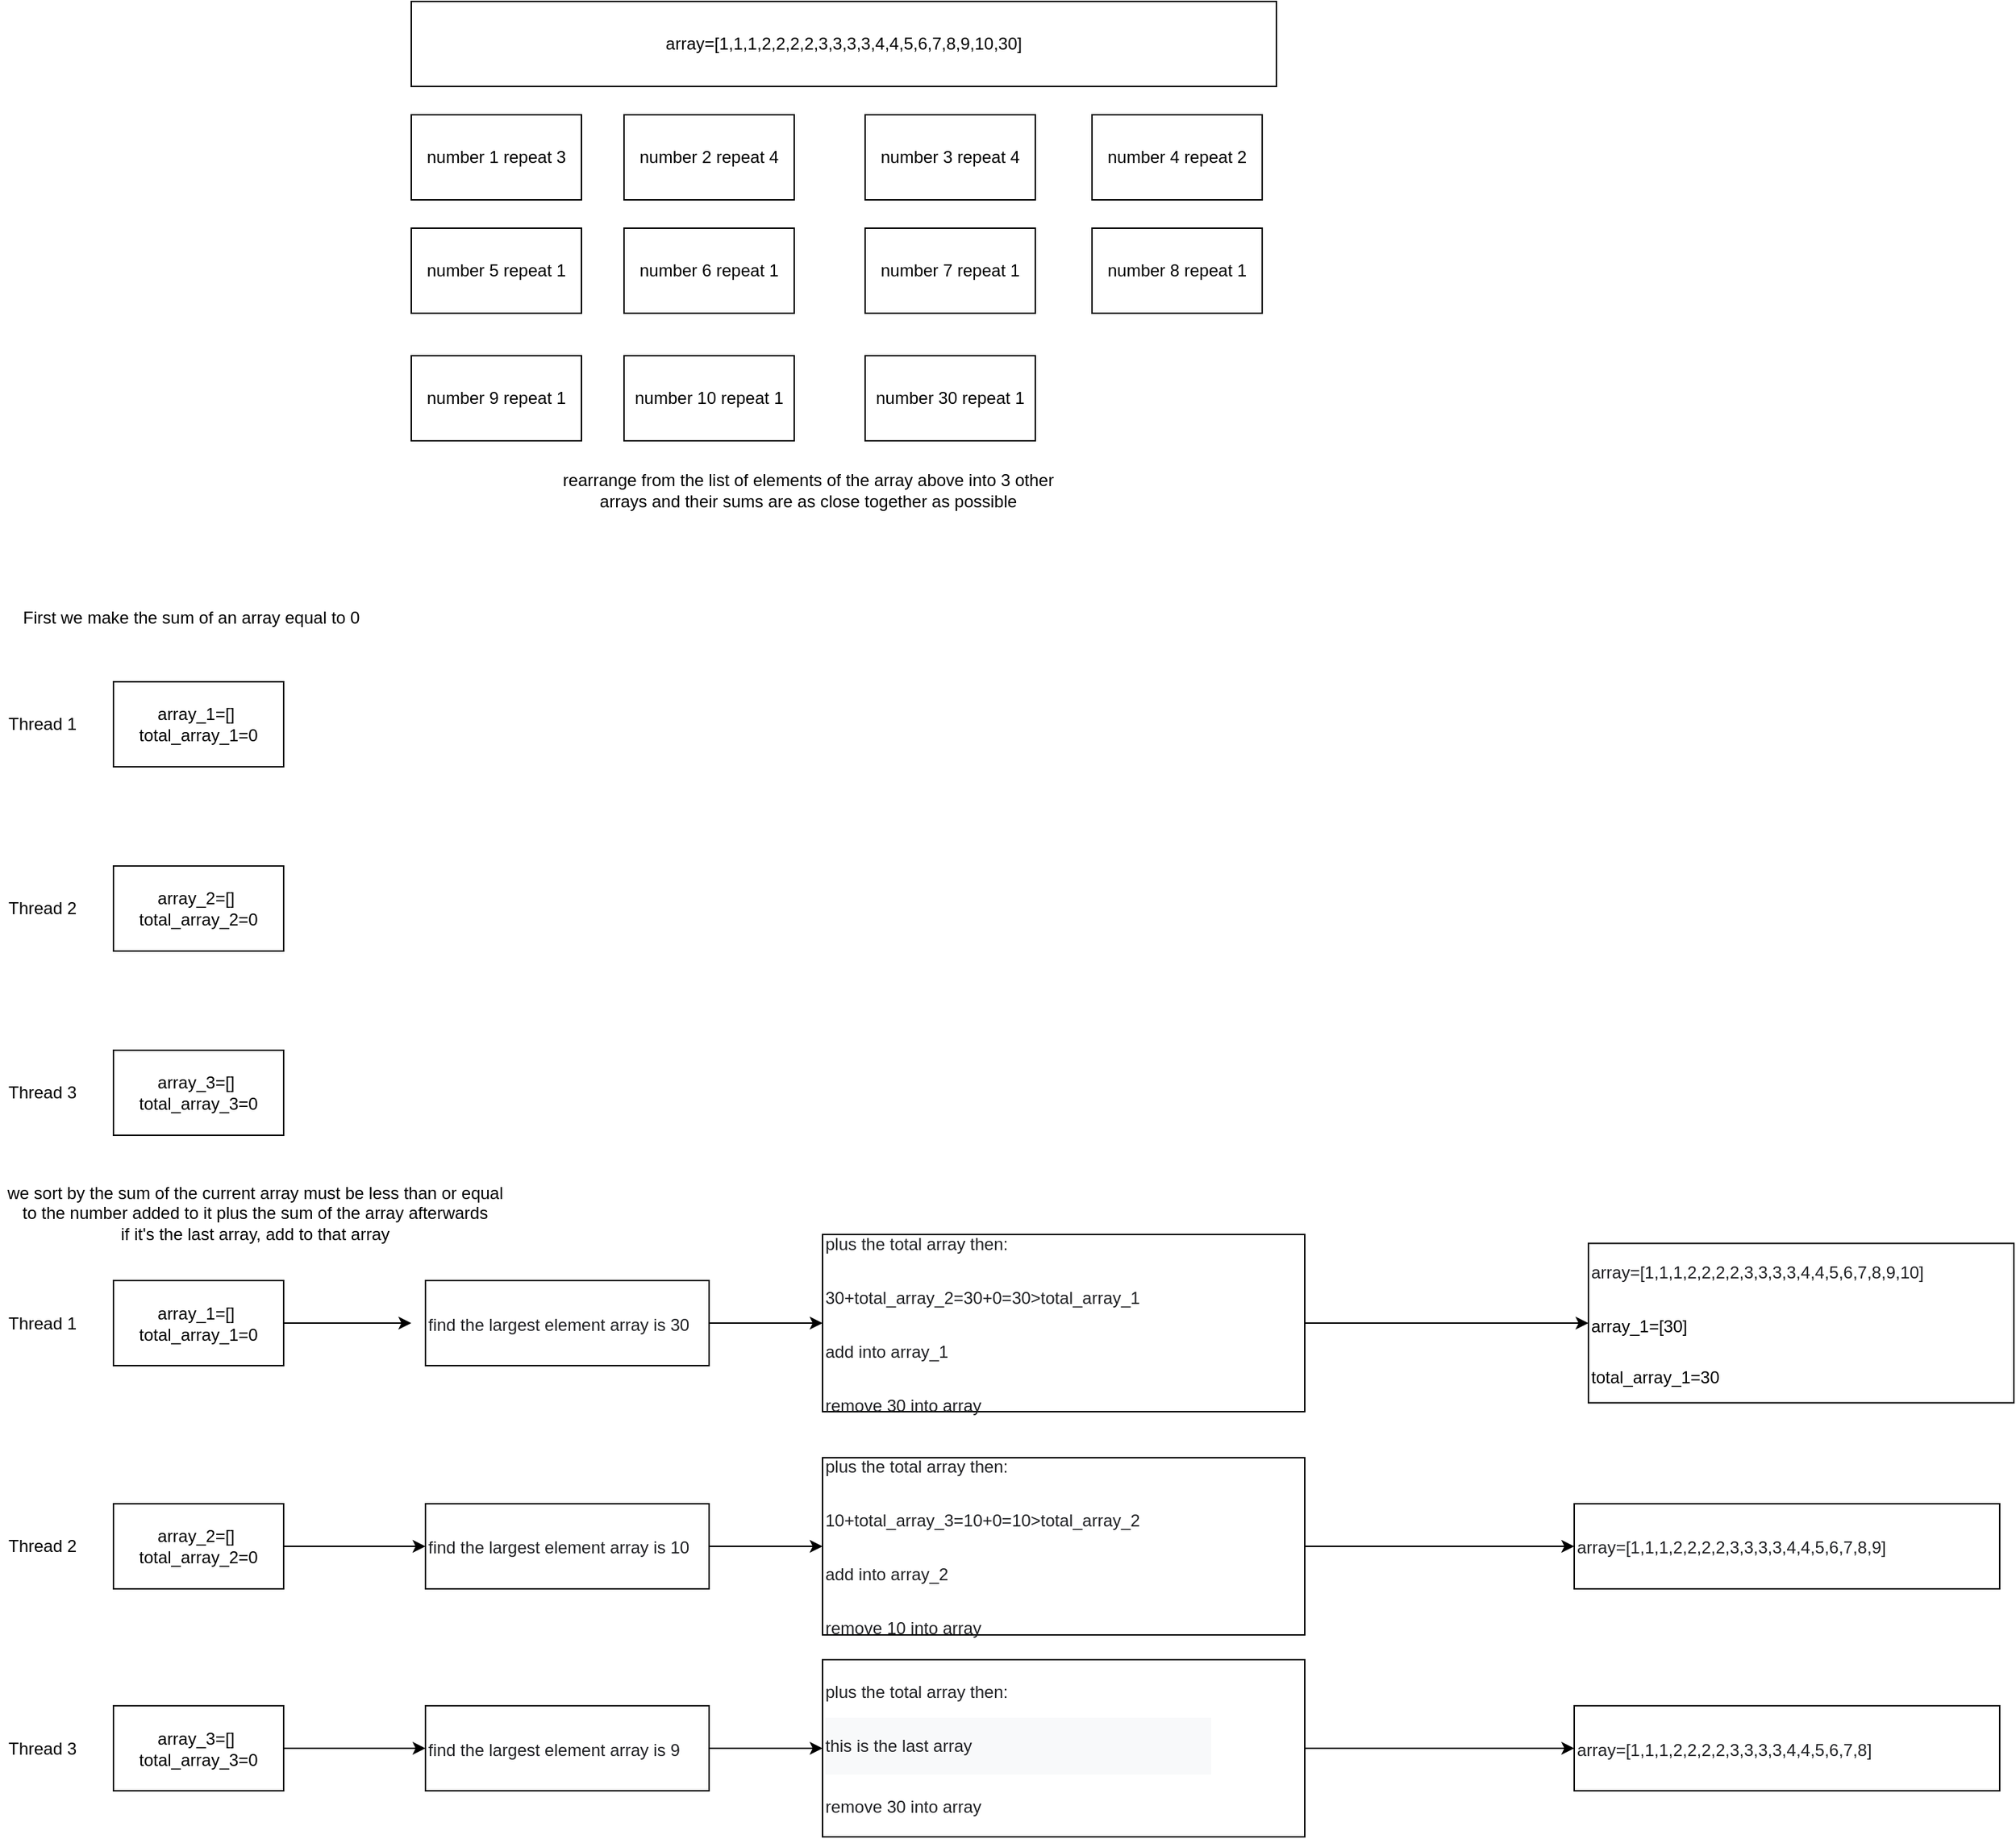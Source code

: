 <mxfile version="20.5.1" type="github">
  <diagram id="G98q_UxKe3HcsfpWrHot" name="Page-1">
    <mxGraphModel dx="1822" dy="1194" grid="1" gridSize="10" guides="1" tooltips="1" connect="1" arrows="1" fold="1" page="0" pageScale="1" pageWidth="583" pageHeight="413" math="0" shadow="0">
      <root>
        <mxCell id="0" />
        <mxCell id="1" parent="0" />
        <mxCell id="jDLYK8TEgY8uNV4DHBNw-1" value="Thread 1" style="text;html=1;strokeColor=none;fillColor=none;align=center;verticalAlign=middle;whiteSpace=wrap;rounded=0;" vertex="1" parent="1">
          <mxGeometry x="-120" y="797.5" width="60" height="30" as="geometry" />
        </mxCell>
        <mxCell id="jDLYK8TEgY8uNV4DHBNw-2" value="Thread 2" style="text;html=1;strokeColor=none;fillColor=none;align=center;verticalAlign=middle;whiteSpace=wrap;rounded=0;" vertex="1" parent="1">
          <mxGeometry x="-120" y="955" width="60" height="30" as="geometry" />
        </mxCell>
        <mxCell id="jDLYK8TEgY8uNV4DHBNw-3" value="Thread 3" style="text;html=1;strokeColor=none;fillColor=none;align=center;verticalAlign=middle;whiteSpace=wrap;rounded=0;" vertex="1" parent="1">
          <mxGeometry x="-120" y="1097.5" width="60" height="30" as="geometry" />
        </mxCell>
        <mxCell id="jDLYK8TEgY8uNV4DHBNw-7" value="array=[1,1,1,2,2,2,2,3,3,3,3,4,4,5,6,7,8,9,10,30]" style="rounded=0;whiteSpace=wrap;html=1;" vertex="1" parent="1">
          <mxGeometry x="170" y="-120" width="610" height="60" as="geometry" />
        </mxCell>
        <mxCell id="jDLYK8TEgY8uNV4DHBNw-8" value="number 1 repeat 3" style="whiteSpace=wrap;html=1;" vertex="1" parent="1">
          <mxGeometry x="170" y="-40" width="120" height="60" as="geometry" />
        </mxCell>
        <mxCell id="jDLYK8TEgY8uNV4DHBNw-9" value="number 2 repeat 4" style="whiteSpace=wrap;html=1;" vertex="1" parent="1">
          <mxGeometry x="320" y="-40" width="120" height="60" as="geometry" />
        </mxCell>
        <mxCell id="jDLYK8TEgY8uNV4DHBNw-10" value="number 3 repeat 4" style="whiteSpace=wrap;html=1;" vertex="1" parent="1">
          <mxGeometry x="490" y="-40" width="120" height="60" as="geometry" />
        </mxCell>
        <mxCell id="jDLYK8TEgY8uNV4DHBNw-11" value="number 4 repeat 2" style="whiteSpace=wrap;html=1;" vertex="1" parent="1">
          <mxGeometry x="650" y="-40" width="120" height="60" as="geometry" />
        </mxCell>
        <mxCell id="jDLYK8TEgY8uNV4DHBNw-12" value="number 5 repeat 1" style="whiteSpace=wrap;html=1;" vertex="1" parent="1">
          <mxGeometry x="170" y="40" width="120" height="60" as="geometry" />
        </mxCell>
        <mxCell id="jDLYK8TEgY8uNV4DHBNw-13" value="number 6 repeat 1" style="whiteSpace=wrap;html=1;" vertex="1" parent="1">
          <mxGeometry x="320" y="40" width="120" height="60" as="geometry" />
        </mxCell>
        <mxCell id="jDLYK8TEgY8uNV4DHBNw-14" value="number 7 repeat 1" style="whiteSpace=wrap;html=1;" vertex="1" parent="1">
          <mxGeometry x="490" y="40" width="120" height="60" as="geometry" />
        </mxCell>
        <mxCell id="jDLYK8TEgY8uNV4DHBNw-15" value="number 8 repeat 1" style="whiteSpace=wrap;html=1;" vertex="1" parent="1">
          <mxGeometry x="650" y="40" width="120" height="60" as="geometry" />
        </mxCell>
        <mxCell id="jDLYK8TEgY8uNV4DHBNw-16" value="number 9 repeat 1" style="whiteSpace=wrap;html=1;" vertex="1" parent="1">
          <mxGeometry x="170" y="130" width="120" height="60" as="geometry" />
        </mxCell>
        <mxCell id="jDLYK8TEgY8uNV4DHBNw-17" value="number 10 repeat 1" style="whiteSpace=wrap;html=1;" vertex="1" parent="1">
          <mxGeometry x="320" y="130" width="120" height="60" as="geometry" />
        </mxCell>
        <mxCell id="jDLYK8TEgY8uNV4DHBNw-18" value="number 30 repeat 1" style="whiteSpace=wrap;html=1;" vertex="1" parent="1">
          <mxGeometry x="490" y="130" width="120" height="60" as="geometry" />
        </mxCell>
        <mxCell id="jDLYK8TEgY8uNV4DHBNw-20" value="rearrange from the list of elements of the array above into 3 other arrays and their sums are as close together as possible" style="text;html=1;strokeColor=none;fillColor=none;align=center;verticalAlign=middle;whiteSpace=wrap;rounded=0;" vertex="1" parent="1">
          <mxGeometry x="260" y="210" width="380" height="30" as="geometry" />
        </mxCell>
        <mxCell id="jDLYK8TEgY8uNV4DHBNw-21" value="First we make the sum of an array equal to 0" style="text;html=1;strokeColor=none;fillColor=none;align=center;verticalAlign=middle;whiteSpace=wrap;rounded=0;" vertex="1" parent="1">
          <mxGeometry x="-120" y="300" width="270" height="30" as="geometry" />
        </mxCell>
        <mxCell id="jDLYK8TEgY8uNV4DHBNw-22" value="array_1=[]&amp;nbsp;&lt;br&gt;total_array_1=0" style="rounded=0;whiteSpace=wrap;html=1;" vertex="1" parent="1">
          <mxGeometry x="-40" y="782.5" width="120" height="60" as="geometry" />
        </mxCell>
        <mxCell id="jDLYK8TEgY8uNV4DHBNw-58" value="" style="edgeStyle=orthogonalEdgeStyle;rounded=0;orthogonalLoop=1;jettySize=auto;html=1;fontSize=12;" edge="1" parent="1" source="jDLYK8TEgY8uNV4DHBNw-23" target="jDLYK8TEgY8uNV4DHBNw-54">
          <mxGeometry relative="1" as="geometry" />
        </mxCell>
        <mxCell id="jDLYK8TEgY8uNV4DHBNw-23" value="array_2=[]&amp;nbsp;&lt;br&gt;total_array_2=0" style="rounded=0;whiteSpace=wrap;html=1;" vertex="1" parent="1">
          <mxGeometry x="-40" y="940" width="120" height="60" as="geometry" />
        </mxCell>
        <mxCell id="jDLYK8TEgY8uNV4DHBNw-64" value="" style="edgeStyle=orthogonalEdgeStyle;rounded=0;orthogonalLoop=1;jettySize=auto;html=1;fontSize=12;" edge="1" parent="1" source="jDLYK8TEgY8uNV4DHBNw-24" target="jDLYK8TEgY8uNV4DHBNw-60">
          <mxGeometry relative="1" as="geometry" />
        </mxCell>
        <mxCell id="jDLYK8TEgY8uNV4DHBNw-24" value="array_3=[]&amp;nbsp;&lt;br&gt;total_array_3=0" style="rounded=0;whiteSpace=wrap;html=1;" vertex="1" parent="1">
          <mxGeometry x="-40" y="1082.5" width="120" height="60" as="geometry" />
        </mxCell>
        <mxCell id="jDLYK8TEgY8uNV4DHBNw-26" value="" style="endArrow=classic;html=1;rounded=0;exitX=1;exitY=0.5;exitDx=0;exitDy=0;" edge="1" parent="1" source="jDLYK8TEgY8uNV4DHBNw-22">
          <mxGeometry width="50" height="50" relative="1" as="geometry">
            <mxPoint x="270" y="817.5" as="sourcePoint" />
            <mxPoint x="170" y="812.5" as="targetPoint" />
          </mxGeometry>
        </mxCell>
        <mxCell id="jDLYK8TEgY8uNV4DHBNw-33" value="" style="edgeStyle=orthogonalEdgeStyle;rounded=0;orthogonalLoop=1;jettySize=auto;html=1;fontSize=12;" edge="1" parent="1" source="jDLYK8TEgY8uNV4DHBNw-28" target="jDLYK8TEgY8uNV4DHBNw-32">
          <mxGeometry relative="1" as="geometry" />
        </mxCell>
        <mxCell id="jDLYK8TEgY8uNV4DHBNw-28" value="&lt;pre style=&quot;unicode-bidi: isolate; line-height: 36px; border: none; padding: 2px 0.14em 2px 0px; position: relative; margin-top: -2px; margin-bottom: -2px; resize: none; font-family: inherit; overflow: hidden; width: 270.014px; overflow-wrap: break-word; color: rgb(32, 33, 36);&quot; dir=&quot;ltr&quot; id=&quot;tw-target-text&quot; data-placeholder=&quot;Bản dịch&quot; class=&quot;tw-data-text tw-text-large tw-ta&quot;&gt;&lt;span lang=&quot;en&quot; class=&quot;Y2IQFc&quot;&gt;find the largest element array is 30&lt;/span&gt;&lt;/pre&gt;" style="rounded=0;whiteSpace=wrap;html=1;fontSize=12;align=left;" vertex="1" parent="1">
          <mxGeometry x="180" y="782.5" width="200" height="60" as="geometry" />
        </mxCell>
        <mxCell id="jDLYK8TEgY8uNV4DHBNw-49" value="" style="edgeStyle=orthogonalEdgeStyle;rounded=0;orthogonalLoop=1;jettySize=auto;html=1;fontSize=12;" edge="1" parent="1" source="jDLYK8TEgY8uNV4DHBNw-32" target="jDLYK8TEgY8uNV4DHBNw-48">
          <mxGeometry relative="1" as="geometry" />
        </mxCell>
        <mxCell id="jDLYK8TEgY8uNV4DHBNw-32" value="&lt;pre style=&quot;unicode-bidi: isolate; line-height: 0.5; border: none; padding: 2px 0.14em 2px 0px; position: relative; margin-top: -2px; margin-bottom: -2px; resize: none; font-family: inherit; overflow: hidden; width: 270.014px; overflow-wrap: break-word; color: rgb(32, 33, 36);&quot; dir=&quot;ltr&quot; id=&quot;tw-target-text&quot; data-placeholder=&quot;Bản dịch&quot; class=&quot;tw-data-text tw-text-large tw-ta&quot;&gt;&lt;pre style=&quot;unicode-bidi: isolate; line-height: 36px; border: none; padding: 2px 0.14em 2px 0px; position: relative; margin-top: -2px; margin-bottom: -2px; resize: none; font-family: inherit; overflow: hidden; width: 270.014px; overflow-wrap: break-word;&quot; dir=&quot;ltr&quot; id=&quot;tw-target-text&quot; data-placeholder=&quot;Bản dịch&quot; class=&quot;tw-data-text tw-text-large tw-ta&quot;&gt;&lt;span lang=&quot;en&quot; class=&quot;Y2IQFc&quot;&gt;plus the total array then: &lt;/span&gt;&lt;/pre&gt;&lt;pre style=&quot;unicode-bidi: isolate; line-height: 36px; border: none; padding: 2px 0.14em 2px 0px; position: relative; margin-top: -2px; margin-bottom: -2px; resize: none; font-family: inherit; overflow: hidden; width: 270.014px; overflow-wrap: break-word;&quot; dir=&quot;ltr&quot; id=&quot;tw-target-text&quot; data-placeholder=&quot;Bản dịch&quot; class=&quot;tw-data-text tw-text-large tw-ta&quot;&gt;&lt;span lang=&quot;en&quot; class=&quot;Y2IQFc&quot;&gt;30+total_array_2=30+0=30&amp;gt;total_array_1 &lt;/span&gt;&lt;/pre&gt;&lt;pre style=&quot;unicode-bidi: isolate; line-height: 36px; border: none; padding: 2px 0.14em 2px 0px; position: relative; margin-top: -2px; margin-bottom: -2px; resize: none; font-family: inherit; overflow: hidden; width: 270.014px; overflow-wrap: break-word;&quot; dir=&quot;ltr&quot; id=&quot;tw-target-text&quot; data-placeholder=&quot;Bản dịch&quot; class=&quot;tw-data-text tw-text-large tw-ta&quot;&gt;add into &lt;span style=&quot;font-family: inherit; background-color: initial;&quot;&gt;array_1&lt;/span&gt;&lt;/pre&gt;&lt;pre style=&quot;unicode-bidi: isolate; line-height: 36px; border: none; padding: 2px 0.14em 2px 0px; position: relative; margin-top: -2px; margin-bottom: -2px; resize: none; font-family: inherit; overflow: hidden; width: 270.014px; overflow-wrap: break-word;&quot; dir=&quot;ltr&quot; id=&quot;tw-target-text&quot; data-placeholder=&quot;Bản dịch&quot; class=&quot;tw-data-text tw-text-large tw-ta&quot;&gt;&lt;span lang=&quot;en&quot; class=&quot;Y2IQFc&quot;&gt;remove 30 into array &lt;/span&gt;&lt;/pre&gt;&lt;/pre&gt;" style="rounded=0;whiteSpace=wrap;html=1;fontSize=12;align=left;" vertex="1" parent="1">
          <mxGeometry x="460" y="750" width="340" height="125" as="geometry" />
        </mxCell>
        <mxCell id="jDLYK8TEgY8uNV4DHBNw-41" value="we sort by the sum of the current array must be less than or equal to the number added to it plus the sum of the array afterwards&lt;br&gt;if it&#39;s the last array, add to that array" style="text;html=1;strokeColor=none;fillColor=none;align=center;verticalAlign=middle;whiteSpace=wrap;rounded=0;fontSize=12;" vertex="1" parent="1">
          <mxGeometry x="-120" y="720" width="360" height="30" as="geometry" />
        </mxCell>
        <mxCell id="jDLYK8TEgY8uNV4DHBNw-42" value="Thread 1" style="text;html=1;strokeColor=none;fillColor=none;align=center;verticalAlign=middle;whiteSpace=wrap;rounded=0;" vertex="1" parent="1">
          <mxGeometry x="-120" y="375" width="60" height="30" as="geometry" />
        </mxCell>
        <mxCell id="jDLYK8TEgY8uNV4DHBNw-43" value="Thread 2" style="text;html=1;strokeColor=none;fillColor=none;align=center;verticalAlign=middle;whiteSpace=wrap;rounded=0;" vertex="1" parent="1">
          <mxGeometry x="-120" y="505" width="60" height="30" as="geometry" />
        </mxCell>
        <mxCell id="jDLYK8TEgY8uNV4DHBNw-44" value="Thread 3" style="text;html=1;strokeColor=none;fillColor=none;align=center;verticalAlign=middle;whiteSpace=wrap;rounded=0;" vertex="1" parent="1">
          <mxGeometry x="-120" y="635" width="60" height="30" as="geometry" />
        </mxCell>
        <mxCell id="jDLYK8TEgY8uNV4DHBNw-45" value="array_1=[]&amp;nbsp;&lt;br&gt;total_array_1=0" style="rounded=0;whiteSpace=wrap;html=1;" vertex="1" parent="1">
          <mxGeometry x="-40" y="360" width="120" height="60" as="geometry" />
        </mxCell>
        <mxCell id="jDLYK8TEgY8uNV4DHBNw-46" value="array_2=[]&amp;nbsp;&lt;br&gt;total_array_2=0" style="rounded=0;whiteSpace=wrap;html=1;" vertex="1" parent="1">
          <mxGeometry x="-40" y="490" width="120" height="60" as="geometry" />
        </mxCell>
        <mxCell id="jDLYK8TEgY8uNV4DHBNw-47" value="array_3=[]&amp;nbsp;&lt;br&gt;total_array_3=0" style="rounded=0;whiteSpace=wrap;html=1;" vertex="1" parent="1">
          <mxGeometry x="-40" y="620" width="120" height="60" as="geometry" />
        </mxCell>
        <mxCell id="jDLYK8TEgY8uNV4DHBNw-48" value="&lt;pre style=&quot;color: rgb(32, 33, 36); unicode-bidi: isolate; line-height: 36px; border: none; padding: 2px 0.14em 2px 0px; position: relative; margin-top: -2px; margin-bottom: -2px; resize: none; font-family: inherit; overflow: hidden; width: 270.014px; overflow-wrap: break-word;&quot; dir=&quot;ltr&quot; id=&quot;tw-target-text&quot; data-placeholder=&quot;Bản dịch&quot; class=&quot;tw-data-text tw-text-large tw-ta&quot;&gt;array=[1,1,1,2,2,2,2,3,3,3,3,4,4,5,6,7,8,9,10]&lt;/pre&gt;&lt;pre style=&quot;color: rgb(32, 33, 36); unicode-bidi: isolate; line-height: 36px; border: none; padding: 2px 0.14em 2px 0px; position: relative; margin-top: -2px; margin-bottom: -2px; resize: none; font-family: inherit; overflow: hidden; width: 270.014px; overflow-wrap: break-word;&quot; dir=&quot;ltr&quot; id=&quot;tw-target-text&quot; data-placeholder=&quot;Bản dịch&quot; class=&quot;tw-data-text tw-text-large tw-ta&quot;&gt;&lt;span style=&quot;color: rgb(0, 0, 0); text-align: center;&quot;&gt;array_1=[30]&amp;nbsp;&lt;/span&gt;&lt;br style=&quot;color: rgb(0, 0, 0); text-align: center;&quot;&gt;&lt;span style=&quot;color: rgb(0, 0, 0); text-align: center;&quot;&gt;total_array_1=30&lt;/span&gt;&lt;br&gt;&lt;/pre&gt;" style="whiteSpace=wrap;html=1;align=left;rounded=0;" vertex="1" parent="1">
          <mxGeometry x="1000" y="756.25" width="300" height="112.5" as="geometry" />
        </mxCell>
        <mxCell id="jDLYK8TEgY8uNV4DHBNw-53" value="" style="edgeStyle=orthogonalEdgeStyle;rounded=0;orthogonalLoop=1;jettySize=auto;html=1;fontSize=12;" edge="1" parent="1" source="jDLYK8TEgY8uNV4DHBNw-54" target="jDLYK8TEgY8uNV4DHBNw-56">
          <mxGeometry relative="1" as="geometry" />
        </mxCell>
        <mxCell id="jDLYK8TEgY8uNV4DHBNw-54" value="&lt;pre style=&quot;unicode-bidi: isolate; line-height: 36px; border: none; padding: 2px 0.14em 2px 0px; position: relative; margin-top: -2px; margin-bottom: -2px; resize: none; font-family: inherit; overflow: hidden; width: 270.014px; overflow-wrap: break-word; color: rgb(32, 33, 36);&quot; dir=&quot;ltr&quot; id=&quot;tw-target-text&quot; data-placeholder=&quot;Bản dịch&quot; class=&quot;tw-data-text tw-text-large tw-ta&quot;&gt;&lt;span lang=&quot;en&quot; class=&quot;Y2IQFc&quot;&gt;find the largest element array is 10&lt;/span&gt;&lt;/pre&gt;" style="rounded=0;whiteSpace=wrap;html=1;fontSize=12;align=left;" vertex="1" parent="1">
          <mxGeometry x="180" y="940" width="200" height="60" as="geometry" />
        </mxCell>
        <mxCell id="jDLYK8TEgY8uNV4DHBNw-55" value="" style="edgeStyle=orthogonalEdgeStyle;rounded=0;orthogonalLoop=1;jettySize=auto;html=1;fontSize=12;" edge="1" parent="1" source="jDLYK8TEgY8uNV4DHBNw-56" target="jDLYK8TEgY8uNV4DHBNw-57">
          <mxGeometry relative="1" as="geometry" />
        </mxCell>
        <mxCell id="jDLYK8TEgY8uNV4DHBNw-56" value="&lt;pre style=&quot;unicode-bidi: isolate; line-height: 0.5; border: none; padding: 2px 0.14em 2px 0px; position: relative; margin-top: -2px; margin-bottom: -2px; resize: none; font-family: inherit; overflow: hidden; width: 270.014px; overflow-wrap: break-word; color: rgb(32, 33, 36);&quot; dir=&quot;ltr&quot; id=&quot;tw-target-text&quot; data-placeholder=&quot;Bản dịch&quot; class=&quot;tw-data-text tw-text-large tw-ta&quot;&gt;&lt;pre style=&quot;unicode-bidi: isolate; line-height: 36px; border: none; padding: 2px 0.14em 2px 0px; position: relative; margin-top: -2px; margin-bottom: -2px; resize: none; font-family: inherit; overflow: hidden; width: 270.014px; overflow-wrap: break-word;&quot; dir=&quot;ltr&quot; id=&quot;tw-target-text&quot; data-placeholder=&quot;Bản dịch&quot; class=&quot;tw-data-text tw-text-large tw-ta&quot;&gt;&lt;span lang=&quot;en&quot; class=&quot;Y2IQFc&quot;&gt;plus the total array then: &lt;/span&gt;&lt;/pre&gt;&lt;pre style=&quot;unicode-bidi: isolate; line-height: 36px; border: none; padding: 2px 0.14em 2px 0px; position: relative; margin-top: -2px; margin-bottom: -2px; resize: none; font-family: inherit; overflow: hidden; width: 270.014px; overflow-wrap: break-word;&quot; dir=&quot;ltr&quot; id=&quot;tw-target-text&quot; data-placeholder=&quot;Bản dịch&quot; class=&quot;tw-data-text tw-text-large tw-ta&quot;&gt;&lt;span lang=&quot;en&quot; class=&quot;Y2IQFc&quot;&gt;10+total_array_3=10+0=10&amp;gt;total_array_2 &lt;/span&gt;&lt;/pre&gt;&lt;pre style=&quot;unicode-bidi: isolate; line-height: 36px; border: none; padding: 2px 0.14em 2px 0px; position: relative; margin-top: -2px; margin-bottom: -2px; resize: none; font-family: inherit; overflow: hidden; width: 270.014px; overflow-wrap: break-word;&quot; dir=&quot;ltr&quot; id=&quot;tw-target-text&quot; data-placeholder=&quot;Bản dịch&quot; class=&quot;tw-data-text tw-text-large tw-ta&quot;&gt;add into &lt;span style=&quot;font-family: inherit; background-color: initial;&quot;&gt;array_2&lt;/span&gt;&lt;/pre&gt;&lt;pre style=&quot;unicode-bidi: isolate; line-height: 36px; border: none; padding: 2px 0.14em 2px 0px; position: relative; margin-top: -2px; margin-bottom: -2px; resize: none; font-family: inherit; overflow: hidden; width: 270.014px; overflow-wrap: break-word;&quot; dir=&quot;ltr&quot; id=&quot;tw-target-text&quot; data-placeholder=&quot;Bản dịch&quot; class=&quot;tw-data-text tw-text-large tw-ta&quot;&gt;&lt;span lang=&quot;en&quot; class=&quot;Y2IQFc&quot;&gt;remove 10 into array &lt;/span&gt;&lt;/pre&gt;&lt;/pre&gt;" style="rounded=0;whiteSpace=wrap;html=1;fontSize=12;align=left;" vertex="1" parent="1">
          <mxGeometry x="460" y="907.5" width="340" height="125" as="geometry" />
        </mxCell>
        <mxCell id="jDLYK8TEgY8uNV4DHBNw-57" value="&lt;pre style=&quot;color: rgb(32, 33, 36); unicode-bidi: isolate; line-height: 36px; border: none; padding: 2px 0.14em 2px 0px; position: relative; margin-top: -2px; margin-bottom: -2px; resize: none; font-family: inherit; overflow: hidden; width: 270.014px; overflow-wrap: break-word;&quot; dir=&quot;ltr&quot; id=&quot;tw-target-text&quot; data-placeholder=&quot;Bản dịch&quot; class=&quot;tw-data-text tw-text-large tw-ta&quot;&gt;array=[1,1,1,2,2,2,2,3,3,3,3,4,4,5,6,7,8,9]&lt;/pre&gt;" style="whiteSpace=wrap;html=1;align=left;rounded=0;" vertex="1" parent="1">
          <mxGeometry x="990" y="940" width="300" height="60" as="geometry" />
        </mxCell>
        <mxCell id="jDLYK8TEgY8uNV4DHBNw-59" value="" style="edgeStyle=orthogonalEdgeStyle;rounded=0;orthogonalLoop=1;jettySize=auto;html=1;fontSize=12;" edge="1" parent="1" source="jDLYK8TEgY8uNV4DHBNw-60" target="jDLYK8TEgY8uNV4DHBNw-62">
          <mxGeometry relative="1" as="geometry" />
        </mxCell>
        <mxCell id="jDLYK8TEgY8uNV4DHBNw-60" value="&lt;pre style=&quot;unicode-bidi: isolate; line-height: 36px; border: none; padding: 2px 0.14em 2px 0px; position: relative; margin-top: -2px; margin-bottom: -2px; resize: none; font-family: inherit; overflow: hidden; width: 270.014px; overflow-wrap: break-word; color: rgb(32, 33, 36);&quot; dir=&quot;ltr&quot; id=&quot;tw-target-text&quot; data-placeholder=&quot;Bản dịch&quot; class=&quot;tw-data-text tw-text-large tw-ta&quot;&gt;&lt;span lang=&quot;en&quot; class=&quot;Y2IQFc&quot;&gt;find the largest element array is 9&lt;/span&gt;&lt;/pre&gt;" style="rounded=0;whiteSpace=wrap;html=1;fontSize=12;align=left;" vertex="1" parent="1">
          <mxGeometry x="180" y="1082.5" width="200" height="60" as="geometry" />
        </mxCell>
        <mxCell id="jDLYK8TEgY8uNV4DHBNw-61" value="" style="edgeStyle=orthogonalEdgeStyle;rounded=0;orthogonalLoop=1;jettySize=auto;html=1;fontSize=12;" edge="1" parent="1" source="jDLYK8TEgY8uNV4DHBNw-62" target="jDLYK8TEgY8uNV4DHBNw-63">
          <mxGeometry relative="1" as="geometry" />
        </mxCell>
        <mxCell id="jDLYK8TEgY8uNV4DHBNw-62" value="&lt;pre style=&quot;unicode-bidi: isolate; line-height: 0.5; border: none; padding: 2px 0.14em 2px 0px; position: relative; margin-top: -2px; margin-bottom: -2px; resize: none; font-family: inherit; overflow: hidden; width: 270.014px; overflow-wrap: break-word; color: rgb(32, 33, 36);&quot; dir=&quot;ltr&quot; id=&quot;tw-target-text&quot; data-placeholder=&quot;Bản dịch&quot; class=&quot;tw-data-text tw-text-large tw-ta&quot;&gt;&lt;pre style=&quot;unicode-bidi: isolate; line-height: 36px; border: none; padding: 2px 0.14em 2px 0px; position: relative; margin-top: -2px; margin-bottom: -2px; resize: none; font-family: inherit; overflow: hidden; width: 270.014px; overflow-wrap: break-word;&quot; dir=&quot;ltr&quot; id=&quot;tw-target-text&quot; data-placeholder=&quot;Bản dịch&quot; class=&quot;tw-data-text tw-text-large tw-ta&quot;&gt;&lt;span lang=&quot;en&quot; class=&quot;Y2IQFc&quot;&gt;plus the total array then: &lt;/span&gt;&lt;/pre&gt;&lt;pre style=&quot;unicode-bidi: isolate; line-height: 36px; border: none; padding: 2px 0.14em 2px 0px; position: relative; margin-top: -2px; margin-bottom: -2px; resize: none; font-family: inherit; overflow: hidden; width: 270.014px; overflow-wrap: break-word;&quot; dir=&quot;ltr&quot; id=&quot;tw-target-text&quot; data-placeholder=&quot;Bản dịch&quot; class=&quot;tw-data-text tw-text-large tw-ta&quot;&gt;&lt;span lang=&quot;en&quot; class=&quot;Y2IQFc&quot;&gt;&lt;pre style=&quot;unicode-bidi: isolate; line-height: 36px; background-color: rgb(248, 249, 250); border: none; padding: 2px 0.14em 2px 0px; position: relative; margin-top: -2px; margin-bottom: -2px; resize: none; font-family: inherit; overflow: hidden; width: 270.014px; overflow-wrap: break-word;&quot; dir=&quot;ltr&quot; id=&quot;tw-target-text&quot; data-placeholder=&quot;Bản dịch&quot; class=&quot;tw-data-text tw-text-large tw-ta&quot;&gt;&lt;span style=&quot;&quot; lang=&quot;en&quot; class=&quot;Y2IQFc&quot;&gt;&lt;font style=&quot;font-size: 12px;&quot;&gt;this is the last array&lt;/font&gt;&lt;/span&gt;&lt;/pre&gt;&lt;/span&gt;&lt;/pre&gt;&lt;pre style=&quot;unicode-bidi: isolate; line-height: 36px; border: none; padding: 2px 0.14em 2px 0px; position: relative; margin-top: -2px; margin-bottom: -2px; resize: none; font-family: inherit; overflow: hidden; width: 270.014px; overflow-wrap: break-word;&quot; dir=&quot;ltr&quot; id=&quot;tw-target-text&quot; data-placeholder=&quot;Bản dịch&quot; class=&quot;tw-data-text tw-text-large tw-ta&quot;&gt;&lt;span lang=&quot;en&quot; class=&quot;Y2IQFc&quot;&gt;&lt;div style=&quot;overflow: hidden; position: relative; outline: 0px;&quot; tabindex=&quot;0&quot; id=&quot;tw-target-text-container&quot; class=&quot;tw-ta-container F0azHf tw-nfl&quot;&gt;&lt;pre style=&quot;unicode-bidi: isolate; font-size: 28px; line-height: 36px; background-color: transparent; border: none; padding: 2px 0.14em 2px 0px; position: relative; margin-top: -2px; margin-bottom: -2px; resize: none; font-family: inherit; overflow: hidden; width: 270.014px; overflow-wrap: break-word;&quot; dir=&quot;ltr&quot; id=&quot;tw-target-text&quot; data-placeholder=&quot;Bản dịch&quot; class=&quot;tw-data-text tw-text-large tw-ta&quot;&gt;&lt;span style=&quot;background-color: initial; font-family: inherit; font-size: 12px;&quot;&gt;remove 30 into array&amp;nbsp;&lt;/span&gt;&lt;br&gt;&lt;/pre&gt;&lt;/div&gt;&lt;/span&gt;&lt;/pre&gt;&lt;/pre&gt;" style="rounded=0;whiteSpace=wrap;html=1;fontSize=12;align=left;" vertex="1" parent="1">
          <mxGeometry x="460" y="1050" width="340" height="125" as="geometry" />
        </mxCell>
        <mxCell id="jDLYK8TEgY8uNV4DHBNw-63" value="&lt;pre style=&quot;color: rgb(32, 33, 36); unicode-bidi: isolate; line-height: 36px; border: none; padding: 2px 0.14em 2px 0px; position: relative; margin-top: -2px; margin-bottom: -2px; resize: none; font-family: inherit; overflow: hidden; width: 270.014px; overflow-wrap: break-word;&quot; dir=&quot;ltr&quot; id=&quot;tw-target-text&quot; data-placeholder=&quot;Bản dịch&quot; class=&quot;tw-data-text tw-text-large tw-ta&quot;&gt;array=[1,1,1,2,2,2,2,3,3,3,3,4,4,5,6,7,8]&lt;/pre&gt;" style="whiteSpace=wrap;html=1;align=left;rounded=0;" vertex="1" parent="1">
          <mxGeometry x="990" y="1082.5" width="300" height="60" as="geometry" />
        </mxCell>
      </root>
    </mxGraphModel>
  </diagram>
</mxfile>
